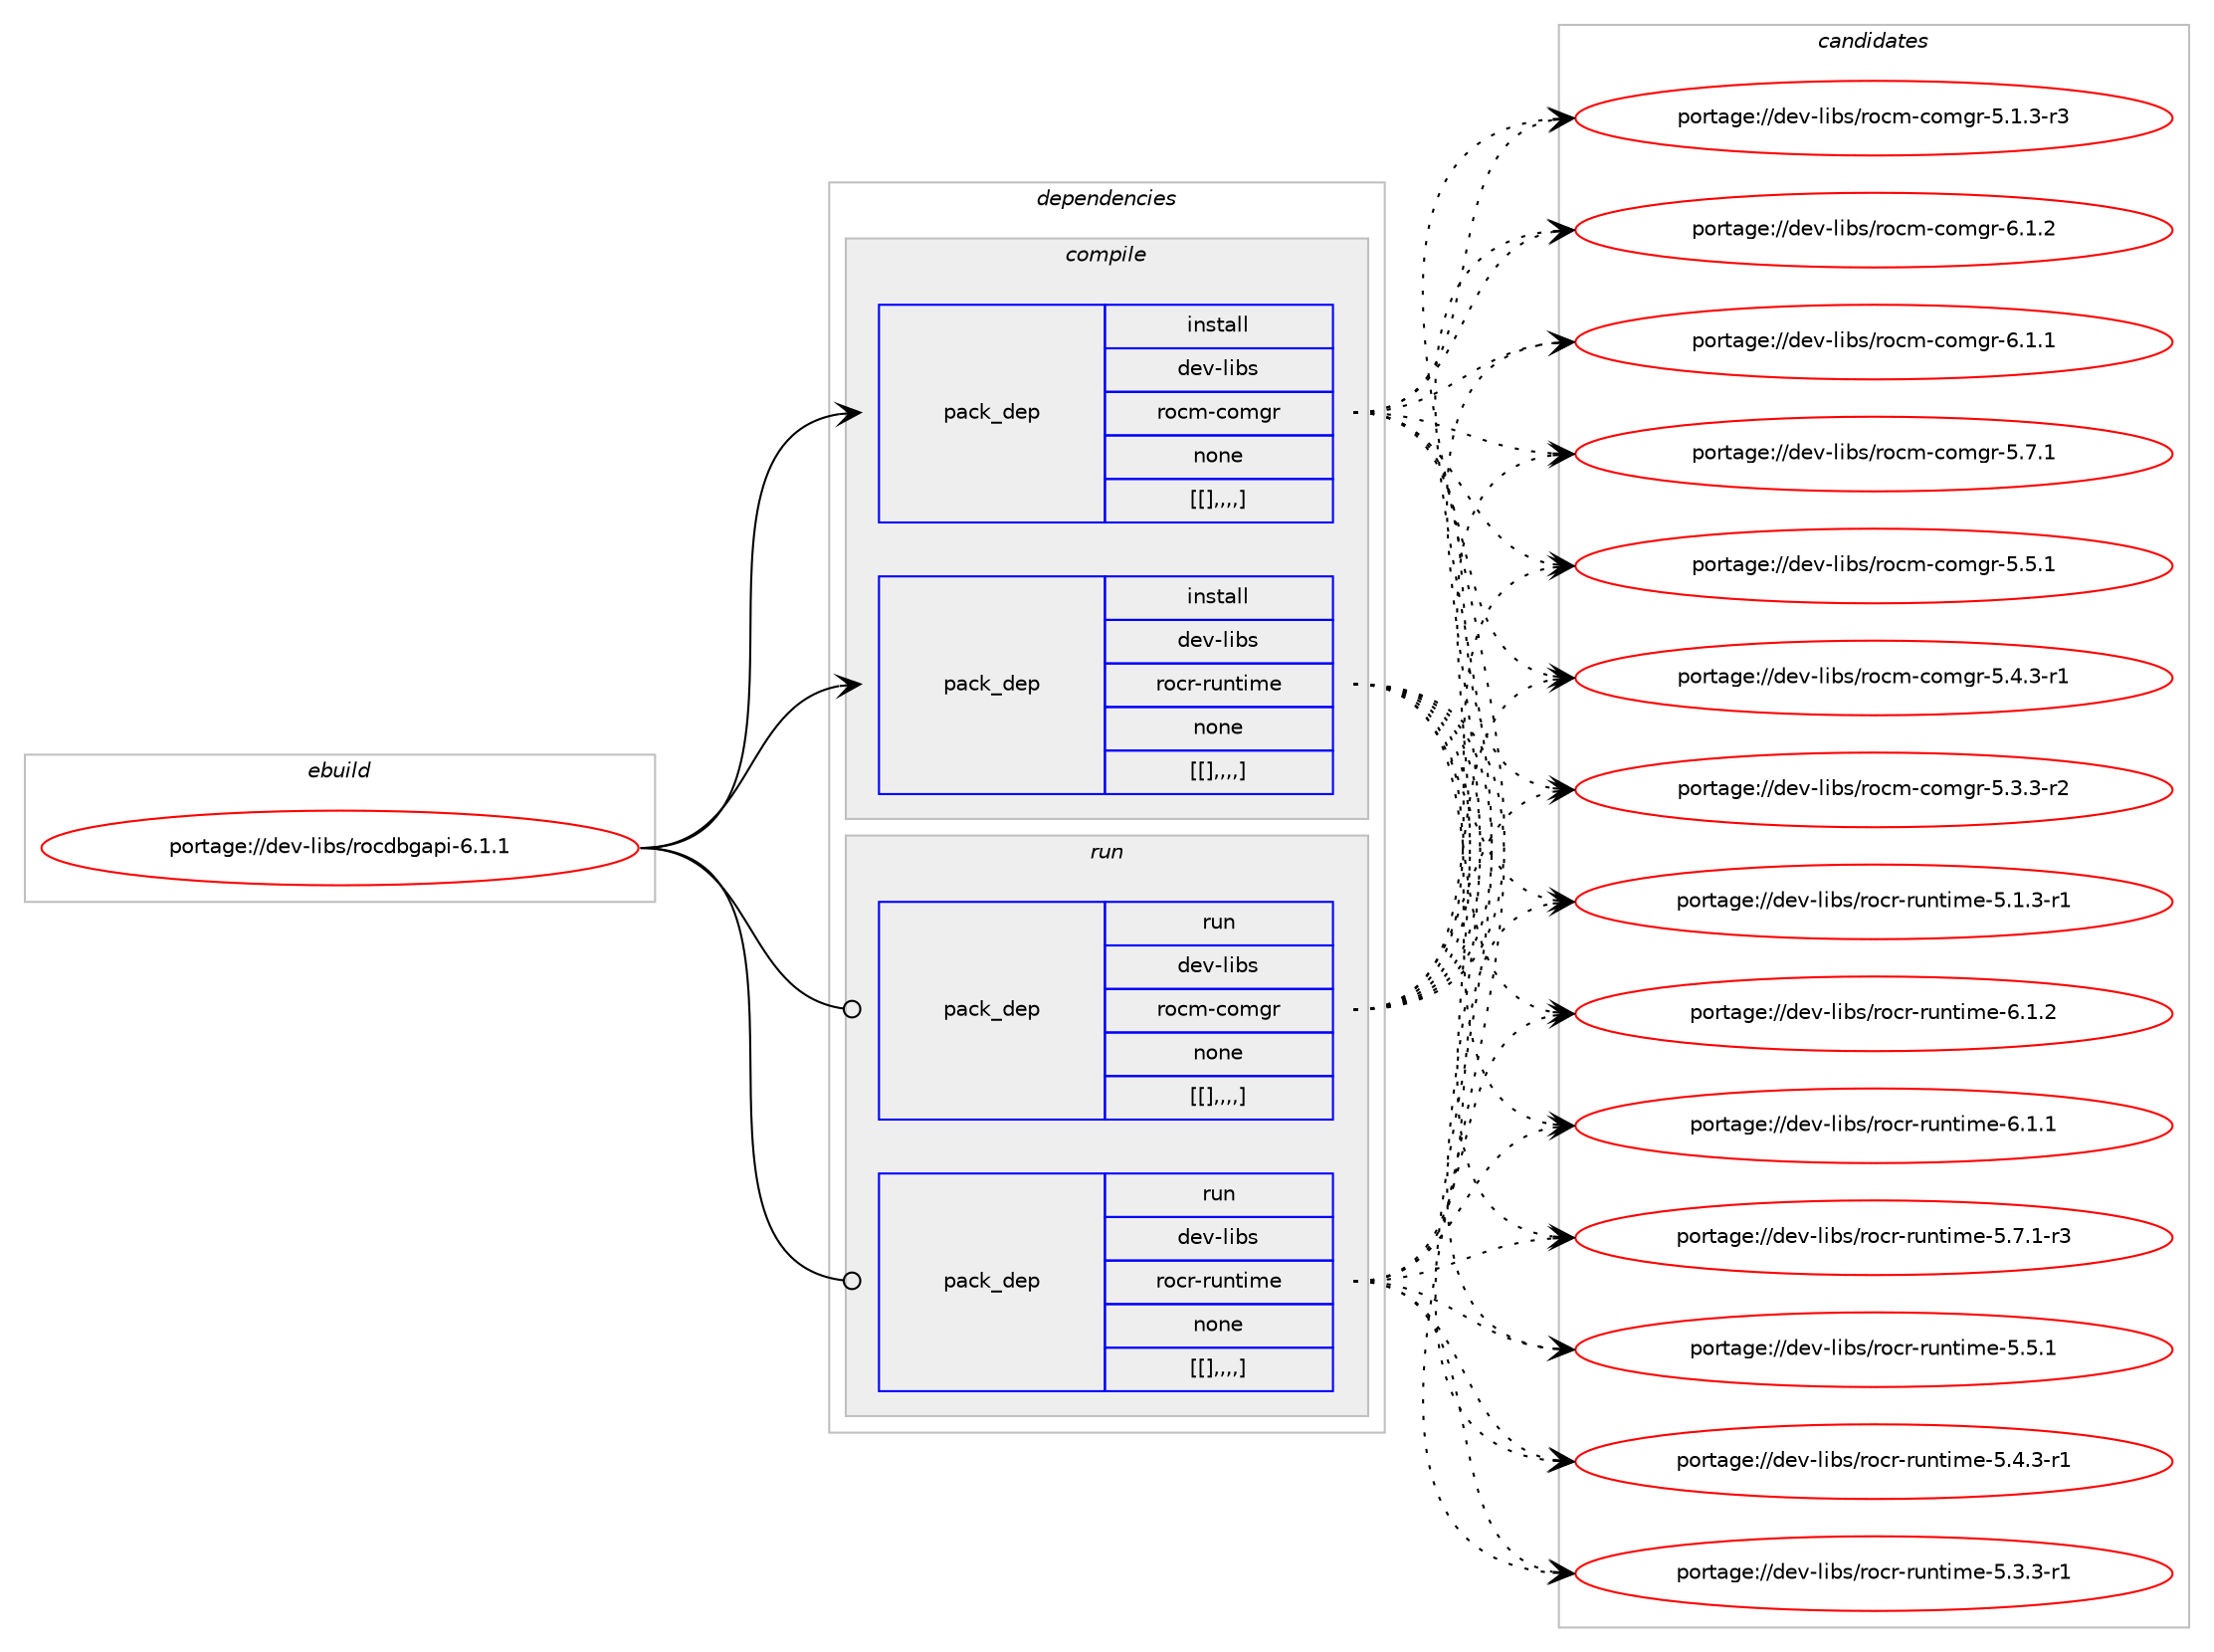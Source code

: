 digraph prolog {

# *************
# Graph options
# *************

newrank=true;
concentrate=true;
compound=true;
graph [rankdir=LR,fontname=Helvetica,fontsize=10,ranksep=1.5];#, ranksep=2.5, nodesep=0.2];
edge  [arrowhead=vee];
node  [fontname=Helvetica,fontsize=10];

# **********
# The ebuild
# **********

subgraph cluster_leftcol {
color=gray;
label=<<i>ebuild</i>>;
id [label="portage://dev-libs/rocdbgapi-6.1.1", color=red, width=4, href="../dev-libs/rocdbgapi-6.1.1.svg"];
}

# ****************
# The dependencies
# ****************

subgraph cluster_midcol {
color=gray;
label=<<i>dependencies</i>>;
subgraph cluster_compile {
fillcolor="#eeeeee";
style=filled;
label=<<i>compile</i>>;
subgraph pack84816 {
dependency114976 [label=<<TABLE BORDER="0" CELLBORDER="1" CELLSPACING="0" CELLPADDING="4" WIDTH="220"><TR><TD ROWSPAN="6" CELLPADDING="30">pack_dep</TD></TR><TR><TD WIDTH="110">install</TD></TR><TR><TD>dev-libs</TD></TR><TR><TD>rocm-comgr</TD></TR><TR><TD>none</TD></TR><TR><TD>[[],,,,]</TD></TR></TABLE>>, shape=none, color=blue];
}
id:e -> dependency114976:w [weight=20,style="solid",arrowhead="vee"];
subgraph pack84817 {
dependency114977 [label=<<TABLE BORDER="0" CELLBORDER="1" CELLSPACING="0" CELLPADDING="4" WIDTH="220"><TR><TD ROWSPAN="6" CELLPADDING="30">pack_dep</TD></TR><TR><TD WIDTH="110">install</TD></TR><TR><TD>dev-libs</TD></TR><TR><TD>rocr-runtime</TD></TR><TR><TD>none</TD></TR><TR><TD>[[],,,,]</TD></TR></TABLE>>, shape=none, color=blue];
}
id:e -> dependency114977:w [weight=20,style="solid",arrowhead="vee"];
}
subgraph cluster_compileandrun {
fillcolor="#eeeeee";
style=filled;
label=<<i>compile and run</i>>;
}
subgraph cluster_run {
fillcolor="#eeeeee";
style=filled;
label=<<i>run</i>>;
subgraph pack84818 {
dependency114978 [label=<<TABLE BORDER="0" CELLBORDER="1" CELLSPACING="0" CELLPADDING="4" WIDTH="220"><TR><TD ROWSPAN="6" CELLPADDING="30">pack_dep</TD></TR><TR><TD WIDTH="110">run</TD></TR><TR><TD>dev-libs</TD></TR><TR><TD>rocm-comgr</TD></TR><TR><TD>none</TD></TR><TR><TD>[[],,,,]</TD></TR></TABLE>>, shape=none, color=blue];
}
id:e -> dependency114978:w [weight=20,style="solid",arrowhead="odot"];
subgraph pack84819 {
dependency114979 [label=<<TABLE BORDER="0" CELLBORDER="1" CELLSPACING="0" CELLPADDING="4" WIDTH="220"><TR><TD ROWSPAN="6" CELLPADDING="30">pack_dep</TD></TR><TR><TD WIDTH="110">run</TD></TR><TR><TD>dev-libs</TD></TR><TR><TD>rocr-runtime</TD></TR><TR><TD>none</TD></TR><TR><TD>[[],,,,]</TD></TR></TABLE>>, shape=none, color=blue];
}
id:e -> dependency114979:w [weight=20,style="solid",arrowhead="odot"];
}
}

# **************
# The candidates
# **************

subgraph cluster_choices {
rank=same;
color=gray;
label=<<i>candidates</i>>;

subgraph choice84816 {
color=black;
nodesep=1;
choice100101118451081059811547114111991094599111109103114455446494650 [label="portage://dev-libs/rocm-comgr-6.1.2", color=red, width=4,href="../dev-libs/rocm-comgr-6.1.2.svg"];
choice100101118451081059811547114111991094599111109103114455446494649 [label="portage://dev-libs/rocm-comgr-6.1.1", color=red, width=4,href="../dev-libs/rocm-comgr-6.1.1.svg"];
choice100101118451081059811547114111991094599111109103114455346554649 [label="portage://dev-libs/rocm-comgr-5.7.1", color=red, width=4,href="../dev-libs/rocm-comgr-5.7.1.svg"];
choice100101118451081059811547114111991094599111109103114455346534649 [label="portage://dev-libs/rocm-comgr-5.5.1", color=red, width=4,href="../dev-libs/rocm-comgr-5.5.1.svg"];
choice1001011184510810598115471141119910945991111091031144553465246514511449 [label="portage://dev-libs/rocm-comgr-5.4.3-r1", color=red, width=4,href="../dev-libs/rocm-comgr-5.4.3-r1.svg"];
choice1001011184510810598115471141119910945991111091031144553465146514511450 [label="portage://dev-libs/rocm-comgr-5.3.3-r2", color=red, width=4,href="../dev-libs/rocm-comgr-5.3.3-r2.svg"];
choice1001011184510810598115471141119910945991111091031144553464946514511451 [label="portage://dev-libs/rocm-comgr-5.1.3-r3", color=red, width=4,href="../dev-libs/rocm-comgr-5.1.3-r3.svg"];
dependency114976:e -> choice100101118451081059811547114111991094599111109103114455446494650:w [style=dotted,weight="100"];
dependency114976:e -> choice100101118451081059811547114111991094599111109103114455446494649:w [style=dotted,weight="100"];
dependency114976:e -> choice100101118451081059811547114111991094599111109103114455346554649:w [style=dotted,weight="100"];
dependency114976:e -> choice100101118451081059811547114111991094599111109103114455346534649:w [style=dotted,weight="100"];
dependency114976:e -> choice1001011184510810598115471141119910945991111091031144553465246514511449:w [style=dotted,weight="100"];
dependency114976:e -> choice1001011184510810598115471141119910945991111091031144553465146514511450:w [style=dotted,weight="100"];
dependency114976:e -> choice1001011184510810598115471141119910945991111091031144553464946514511451:w [style=dotted,weight="100"];
}
subgraph choice84817 {
color=black;
nodesep=1;
choice1001011184510810598115471141119911445114117110116105109101455446494650 [label="portage://dev-libs/rocr-runtime-6.1.2", color=red, width=4,href="../dev-libs/rocr-runtime-6.1.2.svg"];
choice1001011184510810598115471141119911445114117110116105109101455446494649 [label="portage://dev-libs/rocr-runtime-6.1.1", color=red, width=4,href="../dev-libs/rocr-runtime-6.1.1.svg"];
choice10010111845108105981154711411199114451141171101161051091014553465546494511451 [label="portage://dev-libs/rocr-runtime-5.7.1-r3", color=red, width=4,href="../dev-libs/rocr-runtime-5.7.1-r3.svg"];
choice1001011184510810598115471141119911445114117110116105109101455346534649 [label="portage://dev-libs/rocr-runtime-5.5.1", color=red, width=4,href="../dev-libs/rocr-runtime-5.5.1.svg"];
choice10010111845108105981154711411199114451141171101161051091014553465246514511449 [label="portage://dev-libs/rocr-runtime-5.4.3-r1", color=red, width=4,href="../dev-libs/rocr-runtime-5.4.3-r1.svg"];
choice10010111845108105981154711411199114451141171101161051091014553465146514511449 [label="portage://dev-libs/rocr-runtime-5.3.3-r1", color=red, width=4,href="../dev-libs/rocr-runtime-5.3.3-r1.svg"];
choice10010111845108105981154711411199114451141171101161051091014553464946514511449 [label="portage://dev-libs/rocr-runtime-5.1.3-r1", color=red, width=4,href="../dev-libs/rocr-runtime-5.1.3-r1.svg"];
dependency114977:e -> choice1001011184510810598115471141119911445114117110116105109101455446494650:w [style=dotted,weight="100"];
dependency114977:e -> choice1001011184510810598115471141119911445114117110116105109101455446494649:w [style=dotted,weight="100"];
dependency114977:e -> choice10010111845108105981154711411199114451141171101161051091014553465546494511451:w [style=dotted,weight="100"];
dependency114977:e -> choice1001011184510810598115471141119911445114117110116105109101455346534649:w [style=dotted,weight="100"];
dependency114977:e -> choice10010111845108105981154711411199114451141171101161051091014553465246514511449:w [style=dotted,weight="100"];
dependency114977:e -> choice10010111845108105981154711411199114451141171101161051091014553465146514511449:w [style=dotted,weight="100"];
dependency114977:e -> choice10010111845108105981154711411199114451141171101161051091014553464946514511449:w [style=dotted,weight="100"];
}
subgraph choice84818 {
color=black;
nodesep=1;
choice100101118451081059811547114111991094599111109103114455446494650 [label="portage://dev-libs/rocm-comgr-6.1.2", color=red, width=4,href="../dev-libs/rocm-comgr-6.1.2.svg"];
choice100101118451081059811547114111991094599111109103114455446494649 [label="portage://dev-libs/rocm-comgr-6.1.1", color=red, width=4,href="../dev-libs/rocm-comgr-6.1.1.svg"];
choice100101118451081059811547114111991094599111109103114455346554649 [label="portage://dev-libs/rocm-comgr-5.7.1", color=red, width=4,href="../dev-libs/rocm-comgr-5.7.1.svg"];
choice100101118451081059811547114111991094599111109103114455346534649 [label="portage://dev-libs/rocm-comgr-5.5.1", color=red, width=4,href="../dev-libs/rocm-comgr-5.5.1.svg"];
choice1001011184510810598115471141119910945991111091031144553465246514511449 [label="portage://dev-libs/rocm-comgr-5.4.3-r1", color=red, width=4,href="../dev-libs/rocm-comgr-5.4.3-r1.svg"];
choice1001011184510810598115471141119910945991111091031144553465146514511450 [label="portage://dev-libs/rocm-comgr-5.3.3-r2", color=red, width=4,href="../dev-libs/rocm-comgr-5.3.3-r2.svg"];
choice1001011184510810598115471141119910945991111091031144553464946514511451 [label="portage://dev-libs/rocm-comgr-5.1.3-r3", color=red, width=4,href="../dev-libs/rocm-comgr-5.1.3-r3.svg"];
dependency114978:e -> choice100101118451081059811547114111991094599111109103114455446494650:w [style=dotted,weight="100"];
dependency114978:e -> choice100101118451081059811547114111991094599111109103114455446494649:w [style=dotted,weight="100"];
dependency114978:e -> choice100101118451081059811547114111991094599111109103114455346554649:w [style=dotted,weight="100"];
dependency114978:e -> choice100101118451081059811547114111991094599111109103114455346534649:w [style=dotted,weight="100"];
dependency114978:e -> choice1001011184510810598115471141119910945991111091031144553465246514511449:w [style=dotted,weight="100"];
dependency114978:e -> choice1001011184510810598115471141119910945991111091031144553465146514511450:w [style=dotted,weight="100"];
dependency114978:e -> choice1001011184510810598115471141119910945991111091031144553464946514511451:w [style=dotted,weight="100"];
}
subgraph choice84819 {
color=black;
nodesep=1;
choice1001011184510810598115471141119911445114117110116105109101455446494650 [label="portage://dev-libs/rocr-runtime-6.1.2", color=red, width=4,href="../dev-libs/rocr-runtime-6.1.2.svg"];
choice1001011184510810598115471141119911445114117110116105109101455446494649 [label="portage://dev-libs/rocr-runtime-6.1.1", color=red, width=4,href="../dev-libs/rocr-runtime-6.1.1.svg"];
choice10010111845108105981154711411199114451141171101161051091014553465546494511451 [label="portage://dev-libs/rocr-runtime-5.7.1-r3", color=red, width=4,href="../dev-libs/rocr-runtime-5.7.1-r3.svg"];
choice1001011184510810598115471141119911445114117110116105109101455346534649 [label="portage://dev-libs/rocr-runtime-5.5.1", color=red, width=4,href="../dev-libs/rocr-runtime-5.5.1.svg"];
choice10010111845108105981154711411199114451141171101161051091014553465246514511449 [label="portage://dev-libs/rocr-runtime-5.4.3-r1", color=red, width=4,href="../dev-libs/rocr-runtime-5.4.3-r1.svg"];
choice10010111845108105981154711411199114451141171101161051091014553465146514511449 [label="portage://dev-libs/rocr-runtime-5.3.3-r1", color=red, width=4,href="../dev-libs/rocr-runtime-5.3.3-r1.svg"];
choice10010111845108105981154711411199114451141171101161051091014553464946514511449 [label="portage://dev-libs/rocr-runtime-5.1.3-r1", color=red, width=4,href="../dev-libs/rocr-runtime-5.1.3-r1.svg"];
dependency114979:e -> choice1001011184510810598115471141119911445114117110116105109101455446494650:w [style=dotted,weight="100"];
dependency114979:e -> choice1001011184510810598115471141119911445114117110116105109101455446494649:w [style=dotted,weight="100"];
dependency114979:e -> choice10010111845108105981154711411199114451141171101161051091014553465546494511451:w [style=dotted,weight="100"];
dependency114979:e -> choice1001011184510810598115471141119911445114117110116105109101455346534649:w [style=dotted,weight="100"];
dependency114979:e -> choice10010111845108105981154711411199114451141171101161051091014553465246514511449:w [style=dotted,weight="100"];
dependency114979:e -> choice10010111845108105981154711411199114451141171101161051091014553465146514511449:w [style=dotted,weight="100"];
dependency114979:e -> choice10010111845108105981154711411199114451141171101161051091014553464946514511449:w [style=dotted,weight="100"];
}
}

}
